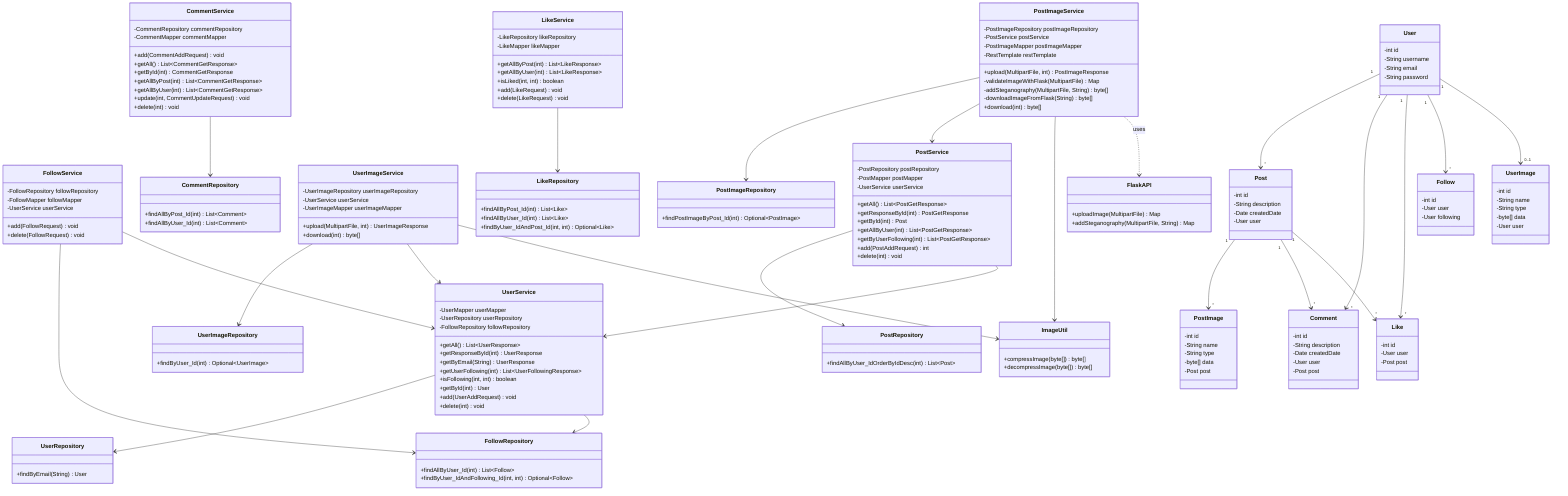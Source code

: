 classDiagram
    %% Services
    class PostImageService {
        -PostImageRepository postImageRepository
        -PostService postService
        -PostImageMapper postImageMapper
        -RestTemplate restTemplate
        +upload(MultipartFile, int) PostImageResponse
        -validateImageWithFlask(MultipartFile) Map
        -addSteganography(MultipartFile, String) byte[]
        -downloadImageFromFlask(String) byte[]
        +download(int) byte[]
    }
    
    class UserService {
        -UserMapper userMapper
        -UserRepository userRepository
        -FollowRepository followRepository
        +getAll() List~UserResponse~
        +getResponseById(int) UserResponse
        +getByEmail(String) UserResponse
        +getUserFollowing(int) List~UserFollowingResponse~
        +isFollowing(int, int) boolean
        +getById(int) User
        +add(UserAddRequest) void
        +delete(int) void
    }
    
    class CommentService {
        -CommentRepository commentRepository
        -CommentMapper commentMapper
        +add(CommentAddRequest) void
        +getAll() List~CommentGetResponse~
        +getById(int) CommentGetResponse
        +getAllByPost(int) List~CommentGetResponse~
        +getAllByUser(int) List~CommentGetResponse~
        +update(int, CommentUpdateRequest) void
        +delete(int) void
    }
    
    class LikeService {
        -LikeRepository likeRepository
        -LikeMapper likeMapper
        +getAllByPost(int) List~LikeResponse~
        +getAllByUser(int) List~LikeResponse~
        +isLiked(int, int) boolean
        +add(LikeRequest) void
        +delete(LikeRequest) void
    }
    
    class FollowService {
        -FollowRepository followRepository
        -FollowMapper followMapper
        -UserService userService
        +add(FollowRequest) void
        +delete(FollowRequest) void
    }
    
    class PostService {
        -PostRepository postRepository
        -PostMapper postMapper
        -UserService userService
        +getAll() List~PostGetResponse~
        +getResponseById(int) PostGetResponse
        +getById(int) Post
        +getAllByUser(int) List~PostGetResponse~
        +getByUserFollowing(int) List~PostGetResponse~
        +add(PostAddRequest) int
        +delete(int) void
    }
    
    class UserImageService {
        -UserImageRepository userImageRepository
        -UserService userService
        -UserImageMapper userImageMapper
        +upload(MultipartFile, int) UserImageResponse
        +download(int) byte[]
    }
    
    %% Repositories
    class PostImageRepository {
        +findPostImageByPost_Id(int) Optional~PostImage~
    }
    
    class UserRepository {
        +findByEmail(String) User
    }
    
    class CommentRepository {
        +findAllByPost_Id(int) List~Comment~
        +findAllByUser_Id(int) List~Comment~
    }
    
    class LikeRepository {
        +findAllByPost_Id(int) List~Like~
        +findAllByUser_Id(int) List~Like~
        +findByUser_IdAndPost_Id(int, int) Optional~Like~
    }
    
    class FollowRepository {
        +findAllByUser_Id(int) List~Follow~
        +findByUser_IdAndFollowing_Id(int, int) Optional~Follow~
    }
    
    class PostRepository {
        +findAllByUser_IdOrderByIdDesc(int) List~Post~
    }
    
    class UserImageRepository {
        +findByUser_Id(int) Optional~UserImage~
    }
    
    %% Models
    class User {
        -int id
        -String username
        -String email
        -String password
    }
    
    class Post {
        -int id
        -String description
        -Date createdDate
        -User user
    }
    
    class PostImage {
        -int id
        -String name
        -String type
        -byte[] data
        -Post post
    }
    
    class Comment {
        -int id
        -String description
        -Date createdDate
        -User user
        -Post post
    }
    
    class Like {
        -int id
        -User user
        -Post post
    }
    
    class Follow {
        -int id
        -User user
        -User following
    }
    
    class UserImage {
        -int id
        -String name
        -String type
        -byte[] data
        -User user
    }
    
    %% External Services
    class FlaskAPI {
        +uploadImage(MultipartFile) Map
        +addSteganography(MultipartFile, String) Map
    }
    
    %% Utilities
    class ImageUtil {
        +compressImage(byte[]) byte[]
        +decompressImage(byte[]) byte[]
    }
    
    %% Relationships
    PostImageService --> PostImageRepository
    PostImageService --> PostService
    PostImageService --> ImageUtil
    PostImageService ..> FlaskAPI : uses
    
    UserService --> UserRepository
    UserService --> FollowRepository
    
    CommentService --> CommentRepository
    
    LikeService --> LikeRepository
    
    FollowService --> FollowRepository
    FollowService --> UserService
    
    PostService --> PostRepository
    PostService --> UserService
    
    UserImageService --> UserImageRepository
    UserImageService --> UserService
    UserImageService --> ImageUtil
    
    Post "1" --> "*" PostImage
    Post "1" --> "*" Comment
    Post "1" --> "*" Like
    
    User "1" --> "*" Post
    User "1" --> "*" Comment
    User "1" --> "*" Like
    User "1" --> "*" Follow
    User "1" --> "0..1" UserImage